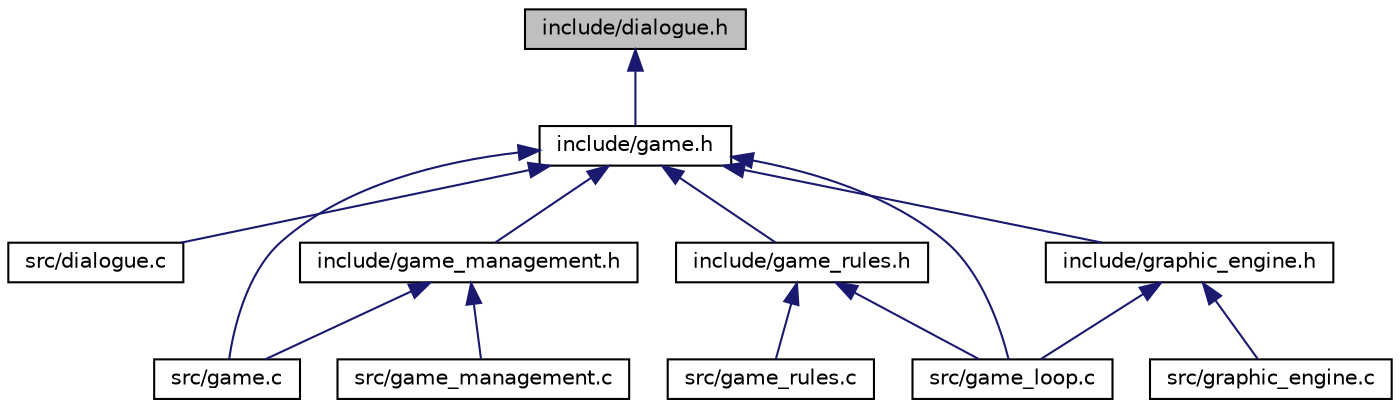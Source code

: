 digraph "include/dialogue.h"
{
  edge [fontname="Helvetica",fontsize="10",labelfontname="Helvetica",labelfontsize="10"];
  node [fontname="Helvetica",fontsize="10",shape=record];
  Node3 [label="include/dialogue.h",height=0.2,width=0.4,color="black", fillcolor="grey75", style="filled", fontcolor="black"];
  Node3 -> Node4 [dir="back",color="midnightblue",fontsize="10",style="solid"];
  Node4 [label="include/game.h",height=0.2,width=0.4,color="black", fillcolor="white", style="filled",URL="$game_8h.html",tooltip="En este fichero definimos las funciones para el juego. "];
  Node4 -> Node5 [dir="back",color="midnightblue",fontsize="10",style="solid"];
  Node5 [label="src/dialogue.c",height=0.2,width=0.4,color="black", fillcolor="white", style="filled",URL="$dialogue_8c.html",tooltip="En este fichero implementamos las funciones del dialogo. "];
  Node4 -> Node6 [dir="back",color="midnightblue",fontsize="10",style="solid"];
  Node6 [label="src/game.c",height=0.2,width=0.4,color="black", fillcolor="white", style="filled",URL="$game_8c.html",tooltip="En este fichero definimos las funciones para el juego. "];
  Node4 -> Node7 [dir="back",color="midnightblue",fontsize="10",style="solid"];
  Node7 [label="src/game_loop.c",height=0.2,width=0.4,color="black", fillcolor="white", style="filled",URL="$game__loop_8c.html",tooltip="Ejecuta el main y el juego hasta el comando exit. "];
  Node4 -> Node8 [dir="back",color="midnightblue",fontsize="10",style="solid"];
  Node8 [label="include/game_management.h",height=0.2,width=0.4,color="black", fillcolor="white", style="filled",URL="$game__management_8h.html",tooltip="En este fichero definimos las funciones para el leer los diferentes elementos del juego de un fichero..."];
  Node8 -> Node6 [dir="back",color="midnightblue",fontsize="10",style="solid"];
  Node8 -> Node9 [dir="back",color="midnightblue",fontsize="10",style="solid"];
  Node9 [label="src/game_management.c",height=0.2,width=0.4,color="black", fillcolor="white", style="filled",URL="$game__management_8c.html",tooltip="En este fichero definimos las funciones para el leer los diferentes elementos del juego de un fichero..."];
  Node4 -> Node10 [dir="back",color="midnightblue",fontsize="10",style="solid"];
  Node10 [label="include/game_rules.h",height=0.2,width=0.4,color="black", fillcolor="white", style="filled",URL="$game__rules_8h_source.html"];
  Node10 -> Node7 [dir="back",color="midnightblue",fontsize="10",style="solid"];
  Node10 -> Node11 [dir="back",color="midnightblue",fontsize="10",style="solid"];
  Node11 [label="src/game_rules.c",height=0.2,width=0.4,color="black", fillcolor="white", style="filled",URL="$game__rules_8c.html",tooltip="En este fichero implementamos las funciones de game_rules. "];
  Node4 -> Node12 [dir="back",color="midnightblue",fontsize="10",style="solid"];
  Node12 [label="include/graphic_engine.h",height=0.2,width=0.4,color="black", fillcolor="white", style="filled",URL="$graphic__engine_8h.html",tooltip="En este fichero estaran las funciones relacionadas con la interfaz gráfica. "];
  Node12 -> Node7 [dir="back",color="midnightblue",fontsize="10",style="solid"];
  Node12 -> Node13 [dir="back",color="midnightblue",fontsize="10",style="solid"];
  Node13 [label="src/graphic_engine.c",height=0.2,width=0.4,color="black", fillcolor="white", style="filled",URL="$graphic__engine_8c.html",tooltip="En este fichero estaran las funciones relacionadas con la interfaz gráfica. "];
}

